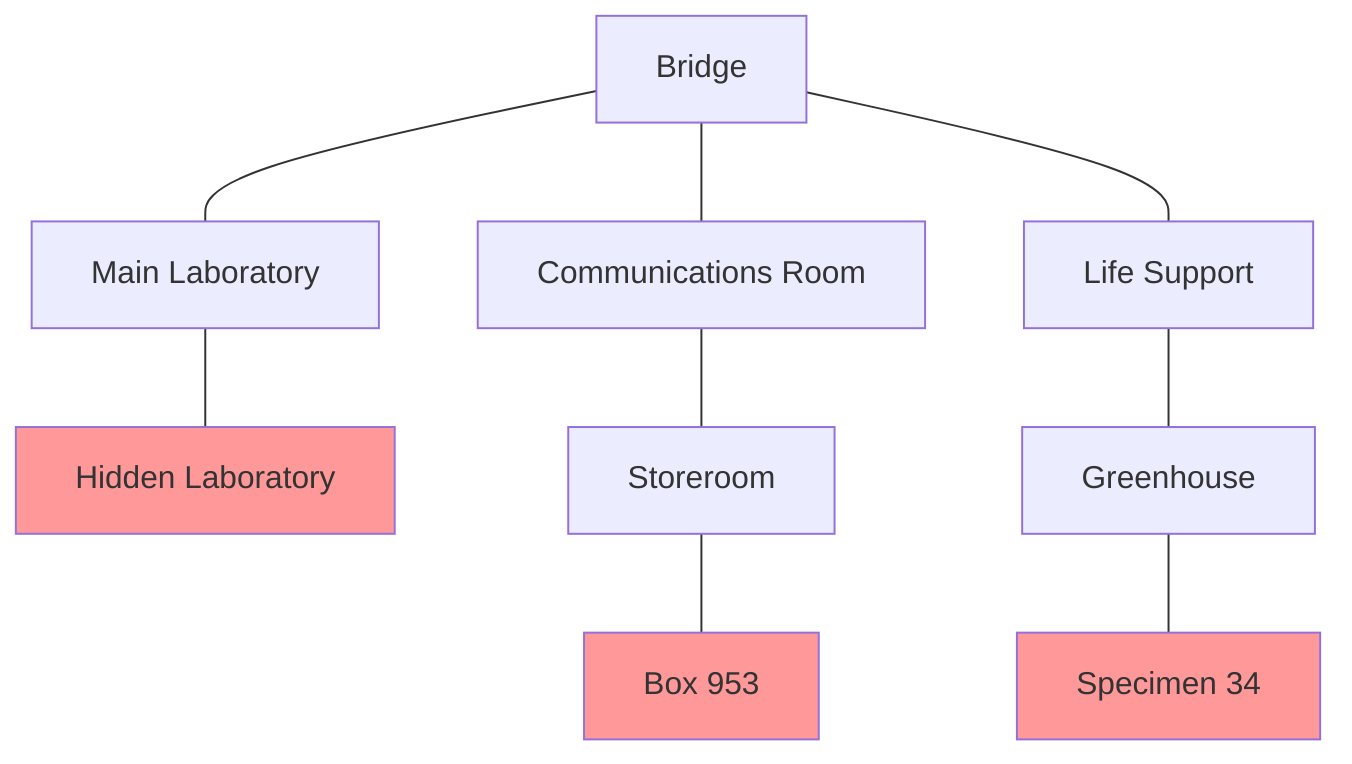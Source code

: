 graph TD
    Bridge[Bridge] --- Comms[Communications Room]
    Bridge --- Lab[Main Laboratory]
    Lab --- Hidden[Hidden Laboratory]
    Comms --- Store[Storeroom]
    Store --- Box[Box 953]
    Bridge --- Life[Life Support]
    Life --- Green[Greenhouse]
    Green --- Specimen[Specimen 34]
    
    classDef secret fill:#ff9999;
    class Hidden,Box,Specimen secret;
